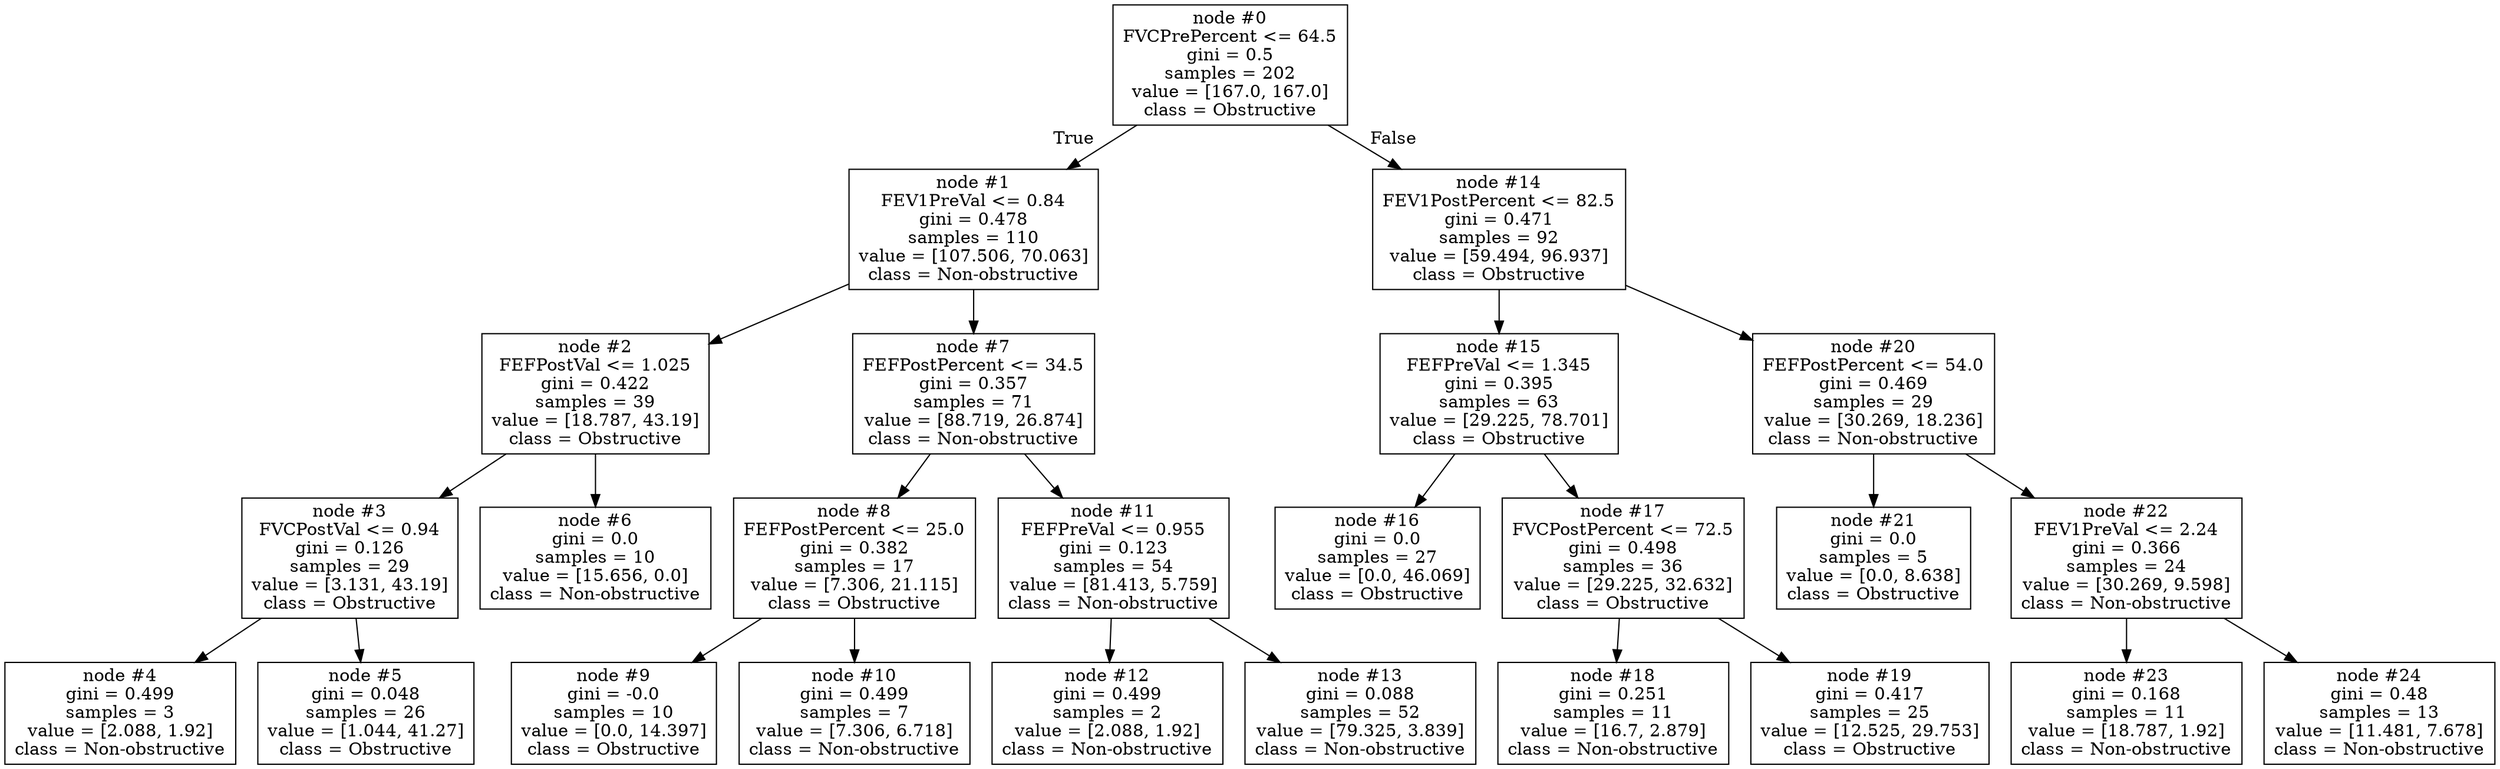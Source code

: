 digraph Tree {
node [shape=box] ;
0 [label="node #0\nFVCPrePercent <= 64.5\ngini = 0.5\nsamples = 202\nvalue = [167.0, 167.0]\nclass = Obstructive"] ;
1 [label="node #1\nFEV1PreVal <= 0.84\ngini = 0.478\nsamples = 110\nvalue = [107.506, 70.063]\nclass = Non-obstructive"] ;
0 -> 1 [labeldistance=2.5, labelangle=45, headlabel="True"] ;
2 [label="node #2\nFEFPostVal <= 1.025\ngini = 0.422\nsamples = 39\nvalue = [18.787, 43.19]\nclass = Obstructive"] ;
1 -> 2 ;
3 [label="node #3\nFVCPostVal <= 0.94\ngini = 0.126\nsamples = 29\nvalue = [3.131, 43.19]\nclass = Obstructive"] ;
2 -> 3 ;
4 [label="node #4\ngini = 0.499\nsamples = 3\nvalue = [2.088, 1.92]\nclass = Non-obstructive"] ;
3 -> 4 ;
5 [label="node #5\ngini = 0.048\nsamples = 26\nvalue = [1.044, 41.27]\nclass = Obstructive"] ;
3 -> 5 ;
6 [label="node #6\ngini = 0.0\nsamples = 10\nvalue = [15.656, 0.0]\nclass = Non-obstructive"] ;
2 -> 6 ;
7 [label="node #7\nFEFPostPercent <= 34.5\ngini = 0.357\nsamples = 71\nvalue = [88.719, 26.874]\nclass = Non-obstructive"] ;
1 -> 7 ;
8 [label="node #8\nFEFPostPercent <= 25.0\ngini = 0.382\nsamples = 17\nvalue = [7.306, 21.115]\nclass = Obstructive"] ;
7 -> 8 ;
9 [label="node #9\ngini = -0.0\nsamples = 10\nvalue = [0.0, 14.397]\nclass = Obstructive"] ;
8 -> 9 ;
10 [label="node #10\ngini = 0.499\nsamples = 7\nvalue = [7.306, 6.718]\nclass = Non-obstructive"] ;
8 -> 10 ;
11 [label="node #11\nFEFPreVal <= 0.955\ngini = 0.123\nsamples = 54\nvalue = [81.413, 5.759]\nclass = Non-obstructive"] ;
7 -> 11 ;
12 [label="node #12\ngini = 0.499\nsamples = 2\nvalue = [2.088, 1.92]\nclass = Non-obstructive"] ;
11 -> 12 ;
13 [label="node #13\ngini = 0.088\nsamples = 52\nvalue = [79.325, 3.839]\nclass = Non-obstructive"] ;
11 -> 13 ;
14 [label="node #14\nFEV1PostPercent <= 82.5\ngini = 0.471\nsamples = 92\nvalue = [59.494, 96.937]\nclass = Obstructive"] ;
0 -> 14 [labeldistance=2.5, labelangle=-45, headlabel="False"] ;
15 [label="node #15\nFEFPreVal <= 1.345\ngini = 0.395\nsamples = 63\nvalue = [29.225, 78.701]\nclass = Obstructive"] ;
14 -> 15 ;
16 [label="node #16\ngini = 0.0\nsamples = 27\nvalue = [0.0, 46.069]\nclass = Obstructive"] ;
15 -> 16 ;
17 [label="node #17\nFVCPostPercent <= 72.5\ngini = 0.498\nsamples = 36\nvalue = [29.225, 32.632]\nclass = Obstructive"] ;
15 -> 17 ;
18 [label="node #18\ngini = 0.251\nsamples = 11\nvalue = [16.7, 2.879]\nclass = Non-obstructive"] ;
17 -> 18 ;
19 [label="node #19\ngini = 0.417\nsamples = 25\nvalue = [12.525, 29.753]\nclass = Obstructive"] ;
17 -> 19 ;
20 [label="node #20\nFEFPostPercent <= 54.0\ngini = 0.469\nsamples = 29\nvalue = [30.269, 18.236]\nclass = Non-obstructive"] ;
14 -> 20 ;
21 [label="node #21\ngini = 0.0\nsamples = 5\nvalue = [0.0, 8.638]\nclass = Obstructive"] ;
20 -> 21 ;
22 [label="node #22\nFEV1PreVal <= 2.24\ngini = 0.366\nsamples = 24\nvalue = [30.269, 9.598]\nclass = Non-obstructive"] ;
20 -> 22 ;
23 [label="node #23\ngini = 0.168\nsamples = 11\nvalue = [18.787, 1.92]\nclass = Non-obstructive"] ;
22 -> 23 ;
24 [label="node #24\ngini = 0.48\nsamples = 13\nvalue = [11.481, 7.678]\nclass = Non-obstructive"] ;
22 -> 24 ;
}